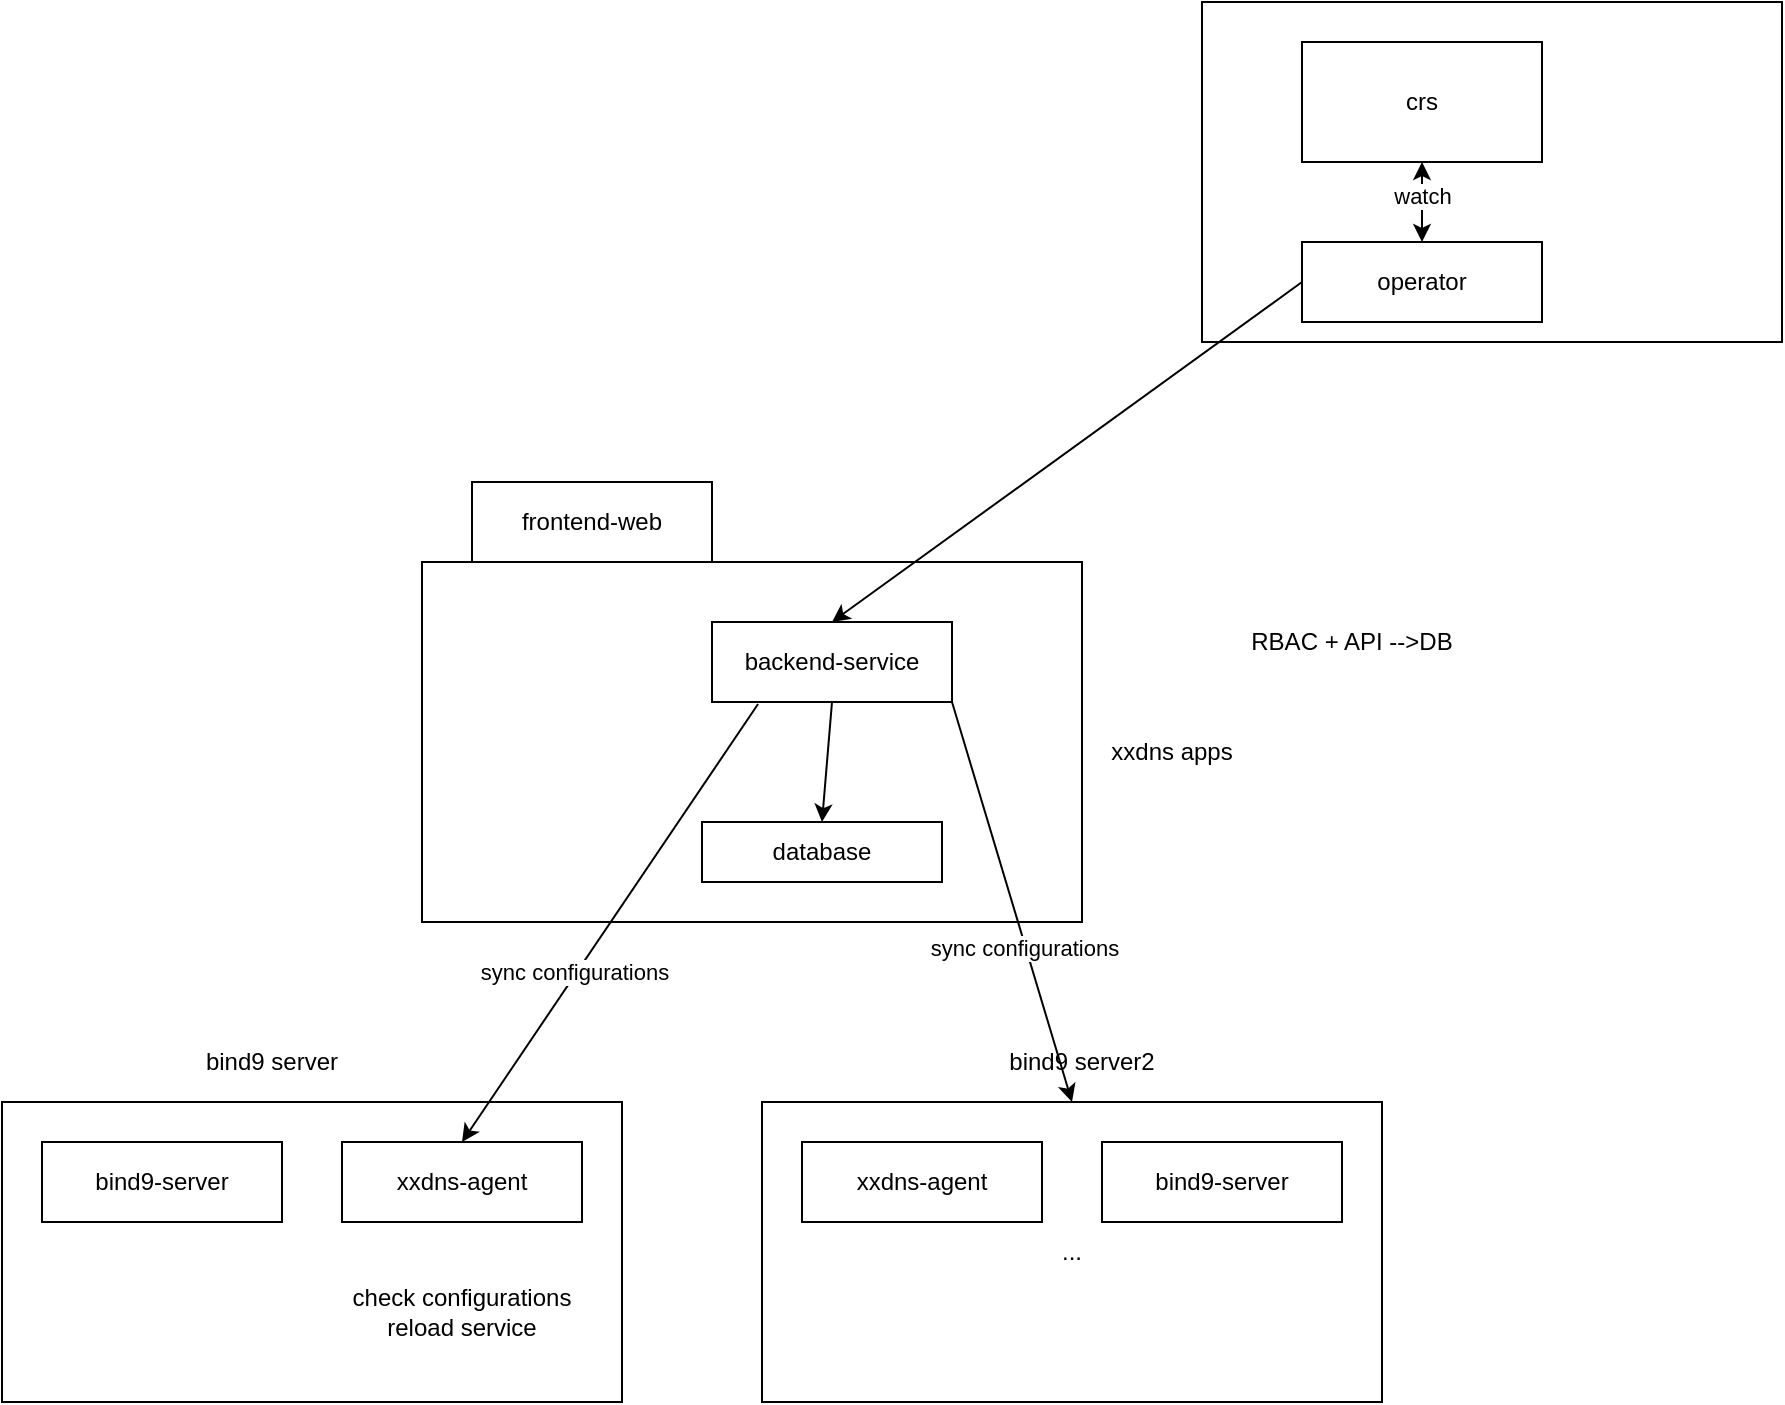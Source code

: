 <mxfile version="14.1.8" type="device"><diagram id="i_ocJMnMFRpJQ5uh9u2P" name="Page-1"><mxGraphModel dx="1259" dy="772" grid="1" gridSize="10" guides="1" tooltips="1" connect="1" arrows="1" fold="1" page="1" pageScale="1" pageWidth="1100" pageHeight="850" math="0" shadow="0"><root><mxCell id="0"/><mxCell id="1" parent="0"/><mxCell id="xu3vSYC7IF71wGwl4ihW-1" value="" style="rounded=0;whiteSpace=wrap;html=1;" vertex="1" parent="1"><mxGeometry x="310" y="340" width="330" height="180" as="geometry"/></mxCell><mxCell id="xu3vSYC7IF71wGwl4ihW-2" value="xxdns apps" style="text;html=1;strokeColor=none;fillColor=none;align=center;verticalAlign=middle;whiteSpace=wrap;rounded=0;" vertex="1" parent="1"><mxGeometry x="630" y="425" width="110" height="20" as="geometry"/></mxCell><mxCell id="xu3vSYC7IF71wGwl4ihW-3" value="" style="rounded=0;whiteSpace=wrap;html=1;" vertex="1" parent="1"><mxGeometry x="100" y="610" width="310" height="150" as="geometry"/></mxCell><mxCell id="xu3vSYC7IF71wGwl4ihW-4" value="bind9 server" style="text;html=1;strokeColor=none;fillColor=none;align=center;verticalAlign=middle;whiteSpace=wrap;rounded=0;" vertex="1" parent="1"><mxGeometry x="200" y="580" width="70" height="20" as="geometry"/></mxCell><mxCell id="xu3vSYC7IF71wGwl4ihW-7" value="backend-service" style="rounded=0;whiteSpace=wrap;html=1;" vertex="1" parent="1"><mxGeometry x="455" y="370" width="120" height="40" as="geometry"/></mxCell><mxCell id="xu3vSYC7IF71wGwl4ihW-8" value="frontend-web" style="rounded=0;whiteSpace=wrap;html=1;" vertex="1" parent="1"><mxGeometry x="335" y="300" width="120" height="40" as="geometry"/></mxCell><mxCell id="xu3vSYC7IF71wGwl4ihW-9" value="xxdns-agent" style="rounded=0;whiteSpace=wrap;html=1;" vertex="1" parent="1"><mxGeometry x="270" y="630" width="120" height="40" as="geometry"/></mxCell><mxCell id="xu3vSYC7IF71wGwl4ihW-10" value="bind9-server" style="rounded=0;whiteSpace=wrap;html=1;" vertex="1" parent="1"><mxGeometry x="120" y="630" width="120" height="40" as="geometry"/></mxCell><mxCell id="xu3vSYC7IF71wGwl4ihW-12" value="database" style="rounded=0;whiteSpace=wrap;html=1;" vertex="1" parent="1"><mxGeometry x="450" y="470" width="120" height="30" as="geometry"/></mxCell><mxCell id="xu3vSYC7IF71wGwl4ihW-13" value="..." style="rounded=0;whiteSpace=wrap;html=1;" vertex="1" parent="1"><mxGeometry x="480" y="610" width="310" height="150" as="geometry"/></mxCell><mxCell id="xu3vSYC7IF71wGwl4ihW-14" value="bind9 server2" style="text;html=1;strokeColor=none;fillColor=none;align=center;verticalAlign=middle;whiteSpace=wrap;rounded=0;" vertex="1" parent="1"><mxGeometry x="580" y="580" width="120" height="20" as="geometry"/></mxCell><mxCell id="xu3vSYC7IF71wGwl4ihW-17" value="" style="endArrow=classic;html=1;exitX=0.192;exitY=1.025;exitDx=0;exitDy=0;exitPerimeter=0;entryX=0.5;entryY=0;entryDx=0;entryDy=0;" edge="1" parent="1" source="xu3vSYC7IF71wGwl4ihW-7" target="xu3vSYC7IF71wGwl4ihW-9"><mxGeometry width="50" height="50" relative="1" as="geometry"><mxPoint x="220" y="500" as="sourcePoint"/><mxPoint x="270" y="450" as="targetPoint"/></mxGeometry></mxCell><mxCell id="xu3vSYC7IF71wGwl4ihW-18" value="sync configurations" style="edgeLabel;html=1;align=center;verticalAlign=middle;resizable=0;points=[];" vertex="1" connectable="0" parent="xu3vSYC7IF71wGwl4ihW-17"><mxGeometry x="0.228" y="-1" relative="1" as="geometry"><mxPoint as="offset"/></mxGeometry></mxCell><mxCell id="xu3vSYC7IF71wGwl4ihW-19" value="check configurations&lt;br&gt;reload service" style="text;html=1;strokeColor=none;fillColor=none;align=center;verticalAlign=middle;whiteSpace=wrap;rounded=0;" vertex="1" parent="1"><mxGeometry x="260" y="690" width="140" height="50" as="geometry"/></mxCell><mxCell id="xu3vSYC7IF71wGwl4ihW-20" value="" style="rounded=0;whiteSpace=wrap;html=1;" vertex="1" parent="1"><mxGeometry x="700" y="60" width="290" height="170" as="geometry"/></mxCell><mxCell id="xu3vSYC7IF71wGwl4ihW-21" value="operator" style="rounded=0;whiteSpace=wrap;html=1;" vertex="1" parent="1"><mxGeometry x="750" y="180" width="120" height="40" as="geometry"/></mxCell><mxCell id="xu3vSYC7IF71wGwl4ihW-22" value="crs" style="rounded=0;whiteSpace=wrap;html=1;" vertex="1" parent="1"><mxGeometry x="750" y="80" width="120" height="60" as="geometry"/></mxCell><mxCell id="xu3vSYC7IF71wGwl4ihW-23" value="" style="endArrow=classic;startArrow=classic;html=1;" edge="1" parent="1" source="xu3vSYC7IF71wGwl4ihW-21" target="xu3vSYC7IF71wGwl4ihW-22"><mxGeometry width="50" height="50" relative="1" as="geometry"><mxPoint x="770" y="190" as="sourcePoint"/><mxPoint x="820" y="140" as="targetPoint"/></mxGeometry></mxCell><mxCell id="xu3vSYC7IF71wGwl4ihW-24" value="watch" style="edgeLabel;html=1;align=center;verticalAlign=middle;resizable=0;points=[];" vertex="1" connectable="0" parent="xu3vSYC7IF71wGwl4ihW-23"><mxGeometry x="0.15" relative="1" as="geometry"><mxPoint as="offset"/></mxGeometry></mxCell><mxCell id="xu3vSYC7IF71wGwl4ihW-25" value="" style="endArrow=classic;html=1;exitX=0;exitY=0.5;exitDx=0;exitDy=0;entryX=0.5;entryY=0;entryDx=0;entryDy=0;" edge="1" parent="1" source="xu3vSYC7IF71wGwl4ihW-21" target="xu3vSYC7IF71wGwl4ihW-7"><mxGeometry width="50" height="50" relative="1" as="geometry"><mxPoint x="400" y="250" as="sourcePoint"/><mxPoint x="550" y="250" as="targetPoint"/></mxGeometry></mxCell><mxCell id="xu3vSYC7IF71wGwl4ihW-26" value="" style="endArrow=classic;html=1;entryX=0.5;entryY=0;entryDx=0;entryDy=0;exitX=0.5;exitY=1;exitDx=0;exitDy=0;" edge="1" parent="1" source="xu3vSYC7IF71wGwl4ihW-7" target="xu3vSYC7IF71wGwl4ihW-12"><mxGeometry width="50" height="50" relative="1" as="geometry"><mxPoint x="315" y="470" as="sourcePoint"/><mxPoint x="365" y="420" as="targetPoint"/></mxGeometry></mxCell><mxCell id="xu3vSYC7IF71wGwl4ihW-27" value="" style="endArrow=classic;html=1;exitX=1;exitY=1;exitDx=0;exitDy=0;entryX=0.5;entryY=0;entryDx=0;entryDy=0;" edge="1" parent="1" source="xu3vSYC7IF71wGwl4ihW-7" target="xu3vSYC7IF71wGwl4ihW-13"><mxGeometry width="50" height="50" relative="1" as="geometry"><mxPoint x="488.04" y="421" as="sourcePoint"/><mxPoint x="340" y="640" as="targetPoint"/></mxGeometry></mxCell><mxCell id="xu3vSYC7IF71wGwl4ihW-28" value="sync configurations" style="edgeLabel;html=1;align=center;verticalAlign=middle;resizable=0;points=[];" vertex="1" connectable="0" parent="xu3vSYC7IF71wGwl4ihW-27"><mxGeometry x="0.228" y="-1" relative="1" as="geometry"><mxPoint as="offset"/></mxGeometry></mxCell><mxCell id="xu3vSYC7IF71wGwl4ihW-29" value="RBAC + API --&amp;gt;DB" style="text;html=1;strokeColor=none;fillColor=none;align=center;verticalAlign=middle;whiteSpace=wrap;rounded=0;" vertex="1" parent="1"><mxGeometry x="690" y="370" width="170" height="20" as="geometry"/></mxCell><mxCell id="xu3vSYC7IF71wGwl4ihW-30" value="xxdns-agent" style="rounded=0;whiteSpace=wrap;html=1;" vertex="1" parent="1"><mxGeometry x="500" y="630" width="120" height="40" as="geometry"/></mxCell><mxCell id="xu3vSYC7IF71wGwl4ihW-31" value="bind9-server" style="rounded=0;whiteSpace=wrap;html=1;" vertex="1" parent="1"><mxGeometry x="650" y="630" width="120" height="40" as="geometry"/></mxCell></root></mxGraphModel></diagram></mxfile>